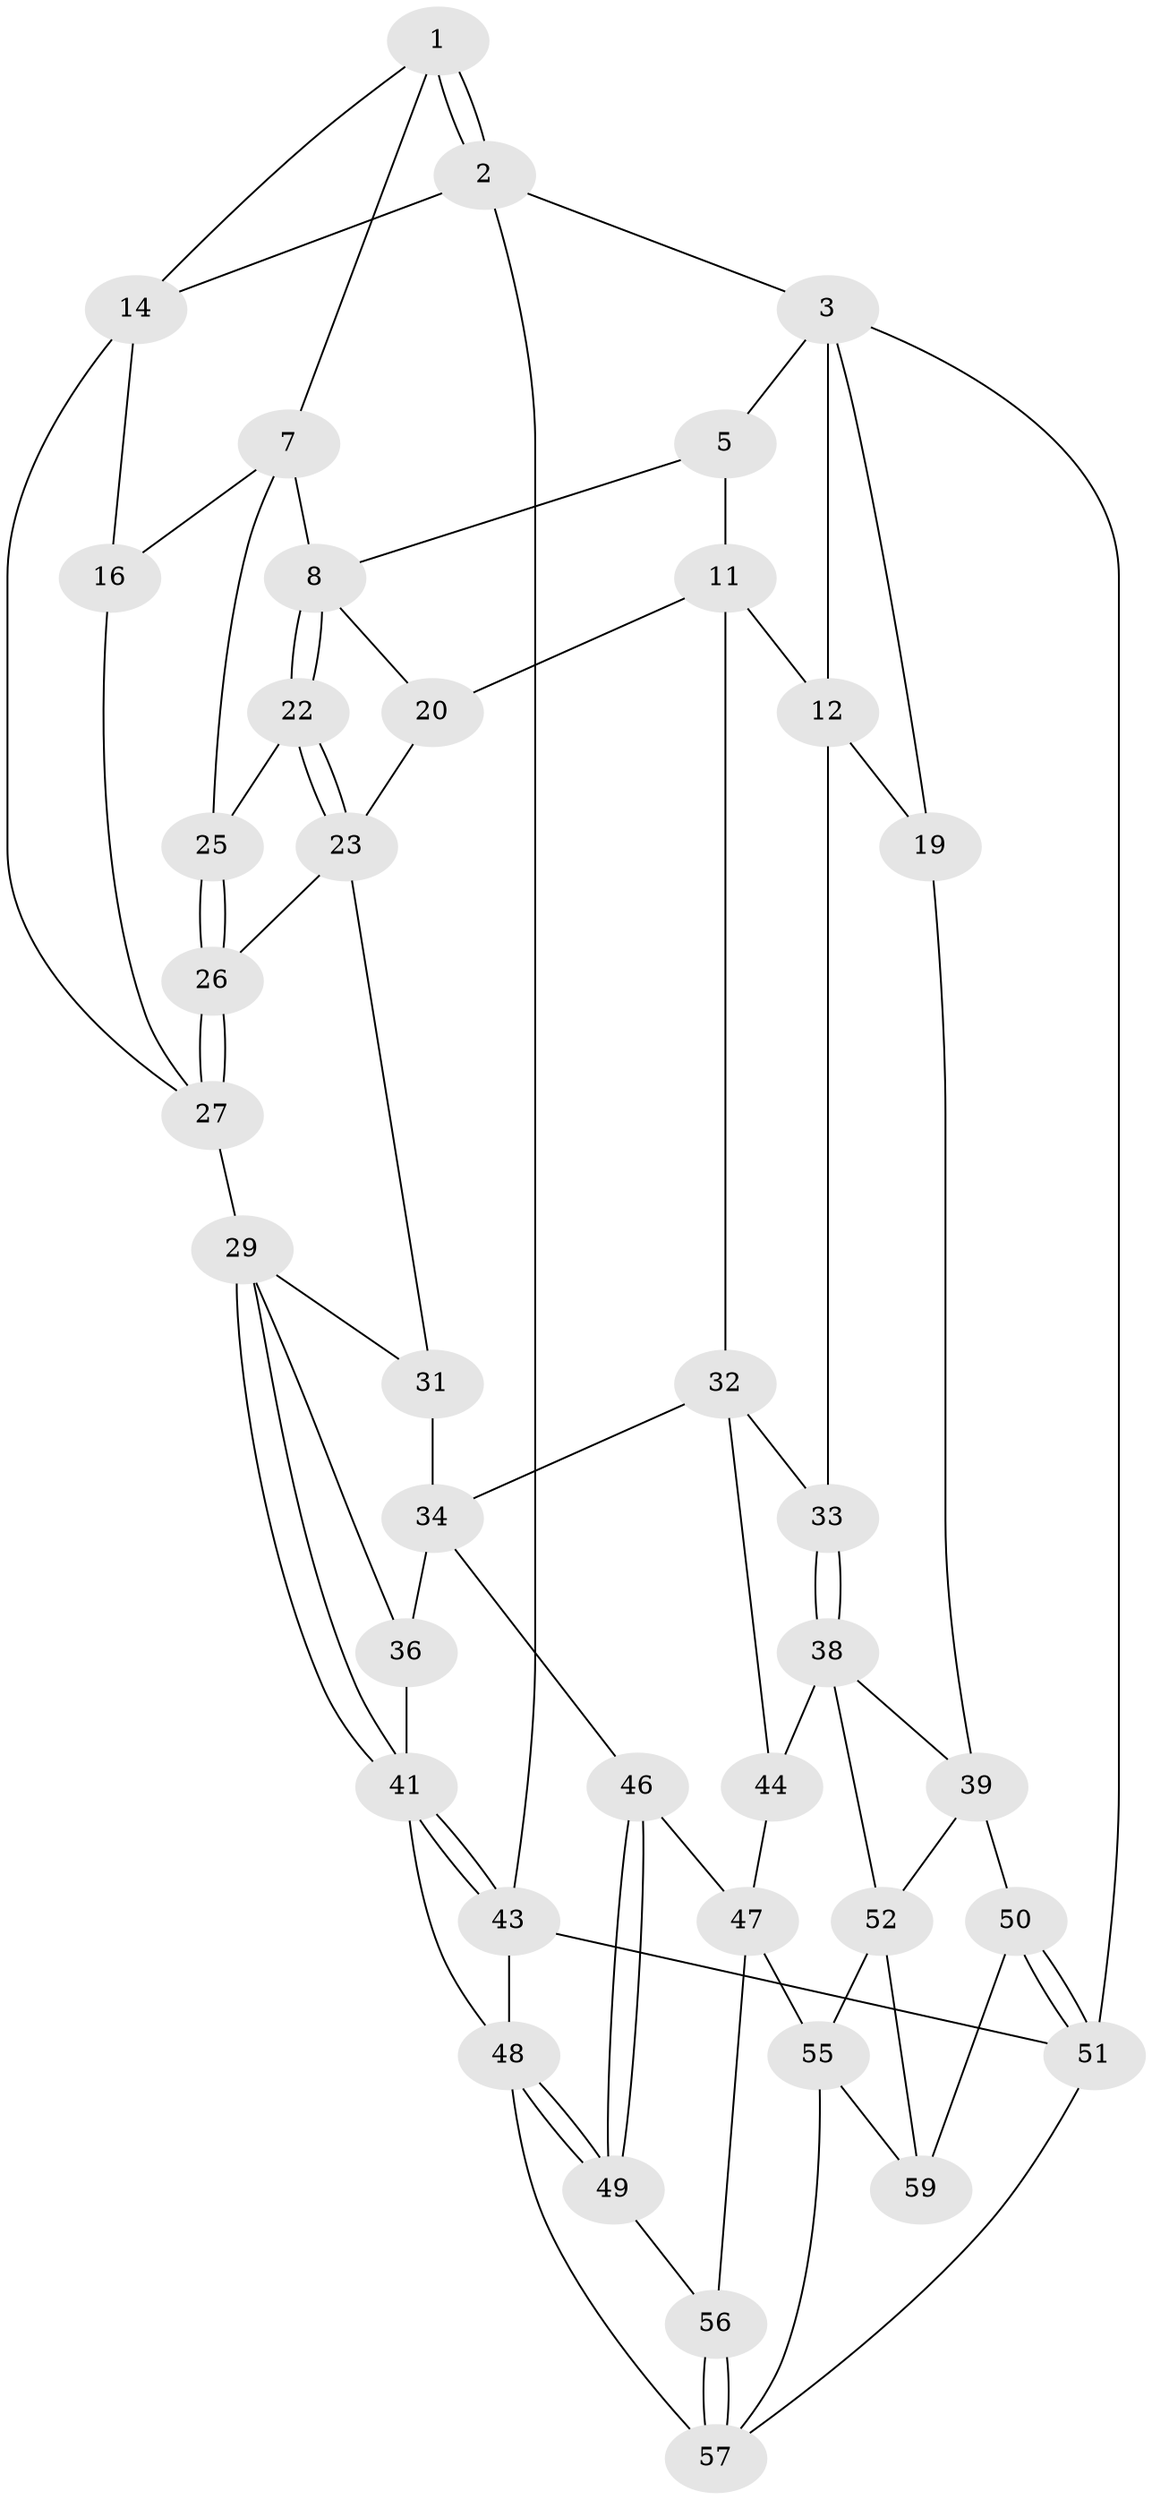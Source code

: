 // Generated by graph-tools (version 1.1) at 2025/52/02/27/25 19:52:41]
// undirected, 39 vertices, 82 edges
graph export_dot {
graph [start="1"]
  node [color=gray90,style=filled];
  1 [pos="+0.9029410221788804+0",super="+6"];
  2 [pos="+1+0",super="+13"];
  3 [pos="+0+0",super="+4"];
  5 [pos="+0.4566275671235325+0",super="+10"];
  7 [pos="+0.7127174002623241+0.17838194961757364",super="+17"];
  8 [pos="+0.5877362910023896+0.18915913524573097",super="+9"];
  11 [pos="+0.3121559384761953+0.30801255437233116",super="+21"];
  12 [pos="+0.1285963293581242+0.1582490687804393",super="+18"];
  14 [pos="+1+0.441380554631292",super="+15"];
  16 [pos="+0.7739665546090554+0.31311025495774386"];
  19 [pos="+0+0.47029119553381327"];
  20 [pos="+0.45281332515989864+0.3682216895468448"];
  22 [pos="+0.6115452161185956+0.24223196283821546"];
  23 [pos="+0.5706158443454179+0.3704956737450873",super="+24"];
  25 [pos="+0.6479023793975816+0.28371443563253185"];
  26 [pos="+0.6541642640458443+0.3722038620654923"];
  27 [pos="+0.6704646858450973+0.39032592792933424",super="+28"];
  29 [pos="+0.6876489490422192+0.5352804649986226",super="+30"];
  31 [pos="+0.5681706483482074+0.5213789201055143"];
  32 [pos="+0.24816266582380703+0.48540492671418284",super="+35"];
  33 [pos="+0.2181696512372208+0.48582140759799575"];
  34 [pos="+0.49714797592122906+0.5698604765418555",super="+37"];
  36 [pos="+0.5954038096780223+0.6918493680164337"];
  38 [pos="+0.12848677854935656+0.6378931630290394",super="+45"];
  39 [pos="+0.04750230242903056+0.7158384881454914",super="+40"];
  41 [pos="+0.7803105324181008+0.8227492768984245",super="+42"];
  43 [pos="+1+0.9398301053332324",super="+64"];
  44 [pos="+0.3064172613797371+0.6638997579255598"];
  46 [pos="+0.5023515276102928+0.6807322688797416"];
  47 [pos="+0.3858596038383156+0.7323841078783017",super="+54"];
  48 [pos="+0.6211780315687813+0.858038969170401",super="+63"];
  49 [pos="+0.5479979773034868+0.8588114428673426"];
  50 [pos="+0+0.7287999797961341",super="+60"];
  51 [pos="+0+1",super="+62"];
  52 [pos="+0.1929144100468907+0.8005579238728603",super="+53"];
  55 [pos="+0.36743729429451316+0.8116556821811789",super="+58"];
  56 [pos="+0.5454517739152048+0.8595291809396907"];
  57 [pos="+0.3730529077356147+1",super="+61"];
  59 [pos="+0.17719477037662187+0.8258500049649062"];
  1 -- 2;
  1 -- 2;
  1 -- 7;
  1 -- 14;
  2 -- 3;
  2 -- 43 [weight=2];
  2 -- 14;
  3 -- 19;
  3 -- 51;
  3 -- 12;
  3 -- 5;
  5 -- 8;
  5 -- 11;
  7 -- 8;
  7 -- 16;
  7 -- 25;
  8 -- 22;
  8 -- 22;
  8 -- 20;
  11 -- 12;
  11 -- 32;
  11 -- 20;
  12 -- 33;
  12 -- 19;
  14 -- 27;
  14 -- 16;
  16 -- 27;
  19 -- 39;
  20 -- 23;
  22 -- 23;
  22 -- 23;
  22 -- 25;
  23 -- 26;
  23 -- 31;
  25 -- 26;
  25 -- 26;
  26 -- 27;
  26 -- 27;
  27 -- 29;
  29 -- 41;
  29 -- 41;
  29 -- 36;
  29 -- 31;
  31 -- 34;
  32 -- 33;
  32 -- 34;
  32 -- 44;
  33 -- 38;
  33 -- 38;
  34 -- 36;
  34 -- 46;
  36 -- 41;
  38 -- 39;
  38 -- 44;
  38 -- 52;
  39 -- 50;
  39 -- 52;
  41 -- 43;
  41 -- 43;
  41 -- 48;
  43 -- 48;
  43 -- 51;
  44 -- 47;
  46 -- 47;
  46 -- 49;
  46 -- 49;
  47 -- 56;
  47 -- 55;
  48 -- 49;
  48 -- 49;
  48 -- 57;
  49 -- 56;
  50 -- 51 [weight=2];
  50 -- 51;
  50 -- 59;
  51 -- 57;
  52 -- 55;
  52 -- 59;
  55 -- 57;
  55 -- 59;
  56 -- 57;
  56 -- 57;
}
